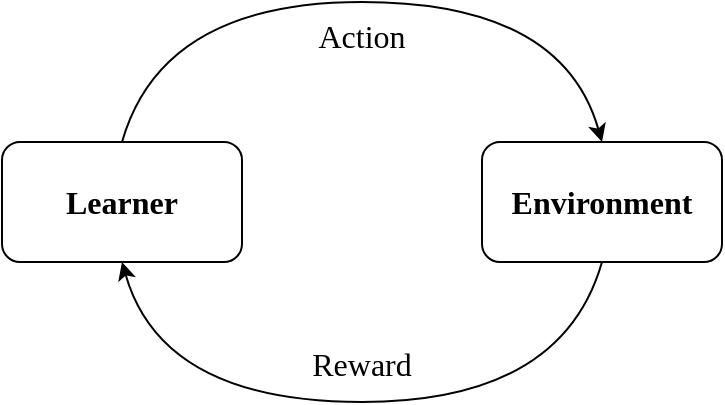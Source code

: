 <mxfile version="14.6.13" type="device"><diagram id="pwZIkIOMaar-sdTU1uKu" name="Page-1"><mxGraphModel dx="786" dy="489" grid="1" gridSize="10" guides="1" tooltips="1" connect="1" arrows="1" fold="1" page="1" pageScale="1" pageWidth="850" pageHeight="1100" background="none" math="0" shadow="0"><root><mxCell id="0"/><mxCell id="1" parent="0"/><mxCell id="eZPJR4pk5N7cvxkXhmVZ-1" value="&lt;b&gt;&lt;font face=&quot;Times New Roman&quot; style=&quot;font-size: 16px&quot;&gt;Learner&lt;/font&gt;&lt;/b&gt;" style="rounded=1;whiteSpace=wrap;html=1;" parent="1" vertex="1"><mxGeometry x="160" y="230" width="120" height="60" as="geometry"/></mxCell><mxCell id="eZPJR4pk5N7cvxkXhmVZ-2" value="&lt;b&gt;&lt;font face=&quot;Times New Roman&quot; style=&quot;font-size: 16px&quot;&gt;Environment&lt;/font&gt;&lt;/b&gt;" style="rounded=1;whiteSpace=wrap;html=1;" parent="1" vertex="1"><mxGeometry x="400" y="230" width="120" height="60" as="geometry"/></mxCell><mxCell id="eZPJR4pk5N7cvxkXhmVZ-4" value="" style="curved=1;endArrow=classic;html=1;exitX=0.5;exitY=0;exitDx=0;exitDy=0;entryX=0.5;entryY=0;entryDx=0;entryDy=0;" parent="1" source="eZPJR4pk5N7cvxkXhmVZ-1" target="eZPJR4pk5N7cvxkXhmVZ-2" edge="1"><mxGeometry width="50" height="50" relative="1" as="geometry"><mxPoint x="380" y="280" as="sourcePoint"/><mxPoint x="430" y="230" as="targetPoint"/><Array as="points"><mxPoint x="240" y="160"/><mxPoint x="440" y="160"/></Array></mxGeometry></mxCell><mxCell id="eZPJR4pk5N7cvxkXhmVZ-5" value="" style="curved=1;endArrow=classic;html=1;entryX=0.5;entryY=1;entryDx=0;entryDy=0;exitX=0.5;exitY=1;exitDx=0;exitDy=0;" parent="1" source="eZPJR4pk5N7cvxkXhmVZ-2" target="eZPJR4pk5N7cvxkXhmVZ-1" edge="1"><mxGeometry width="50" height="50" relative="1" as="geometry"><mxPoint x="460" y="310" as="sourcePoint"/><mxPoint x="200" y="310" as="targetPoint"/><Array as="points"><mxPoint x="440" y="360"/><mxPoint x="240" y="360"/></Array></mxGeometry></mxCell><mxCell id="eZPJR4pk5N7cvxkXhmVZ-6" value="&lt;font face=&quot;Times New Roman&quot; style=&quot;font-size: 16px;&quot;&gt;Action&lt;/font&gt;" style="text;html=1;strokeColor=none;fillColor=none;align=center;verticalAlign=middle;whiteSpace=wrap;rounded=0;fontSize=16;" parent="1" vertex="1"><mxGeometry x="320" y="167" width="40" height="20" as="geometry"/></mxCell><mxCell id="eZPJR4pk5N7cvxkXhmVZ-7" value="&lt;font face=&quot;Times New Roman&quot; style=&quot;font-size: 16px&quot;&gt;Reward&lt;/font&gt;" style="text;html=1;strokeColor=none;fillColor=none;align=center;verticalAlign=middle;whiteSpace=wrap;rounded=0;fontSize=16;" parent="1" vertex="1"><mxGeometry x="320" y="331" width="40" height="20" as="geometry"/></mxCell></root></mxGraphModel></diagram></mxfile>